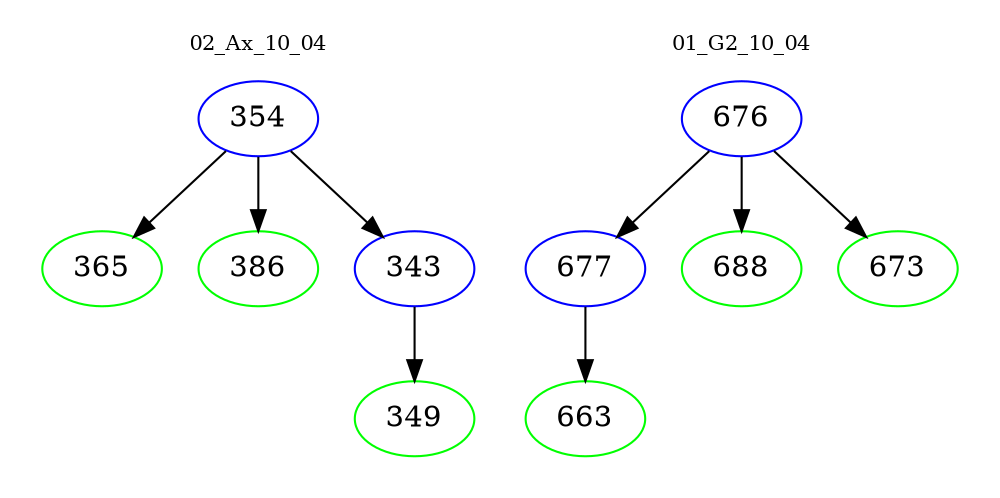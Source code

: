 digraph{
subgraph cluster_0 {
color = white
label = "02_Ax_10_04";
fontsize=10;
T0_354 [label="354", color="blue"]
T0_354 -> T0_365 [color="black"]
T0_365 [label="365", color="green"]
T0_354 -> T0_386 [color="black"]
T0_386 [label="386", color="green"]
T0_354 -> T0_343 [color="black"]
T0_343 [label="343", color="blue"]
T0_343 -> T0_349 [color="black"]
T0_349 [label="349", color="green"]
}
subgraph cluster_1 {
color = white
label = "01_G2_10_04";
fontsize=10;
T1_676 [label="676", color="blue"]
T1_676 -> T1_677 [color="black"]
T1_677 [label="677", color="blue"]
T1_677 -> T1_663 [color="black"]
T1_663 [label="663", color="green"]
T1_676 -> T1_688 [color="black"]
T1_688 [label="688", color="green"]
T1_676 -> T1_673 [color="black"]
T1_673 [label="673", color="green"]
}
}
